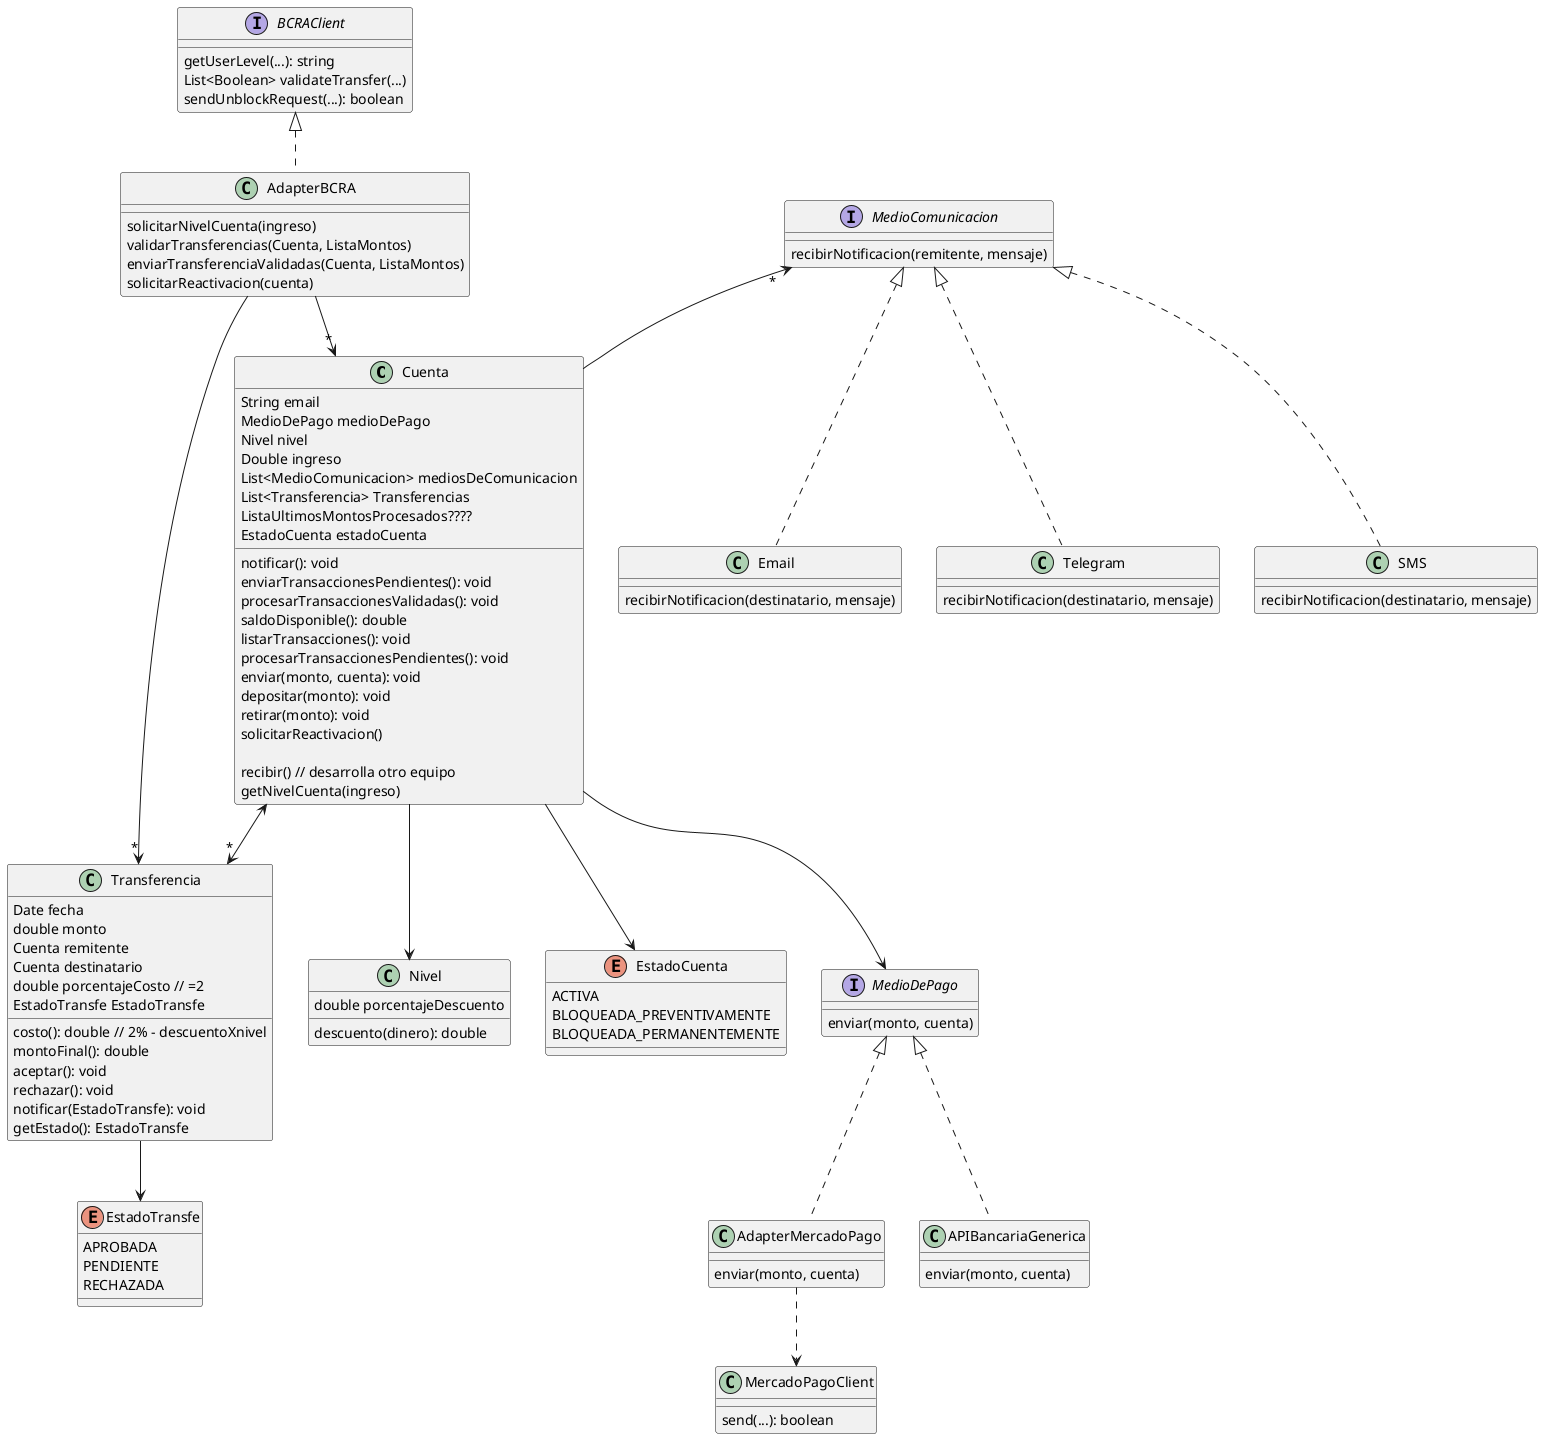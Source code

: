 @startuml
class Cuenta{
    String email
    MedioDePago medioDePago
    Nivel nivel
    Double ingreso
    List<MedioComunicacion> mediosDeComunicacion
    List<Transferencia> Transferencias
    ListaUltimosMontosProcesados????
    EstadoCuenta estadoCuenta
    notificar(): void
    enviarTransaccionesPendientes(): void
    procesarTransaccionesValidadas(): void
    saldoDisponible(): double
    listarTransacciones(): void
    procesarTransaccionesPendientes(): void
    enviar(monto, cuenta): void
    depositar(monto): void
    retirar(monto): void
    solicitarReactivacion()

    recibir() // desarrolla otro equipo


    getNivelCuenta(ingreso)
}

Cuenta --> MedioDePago
Cuenta <-->"*" Transferencia
Cuenta --> Nivel
Cuenta --> EstadoCuenta

'se crearán 3 instancias, 1 por cada nivel con su respectivo porcentaje
class Nivel{
    double porcentajeDescuento
    descuento(dinero): double
}

interface MedioDePago{
    enviar(monto, cuenta)
}

class APIBancariaGenerica implements MedioDePago {
    enviar(monto, cuenta)
}

class AdapterMercadoPago implements MedioDePago{
    enviar(monto, cuenta)
}
AdapterMercadoPago ..> MercadoPagoClient

class MercadoPagoClient{
    send(...): boolean
}

class Transferencia{
    Date fecha
    double monto
    Cuenta remitente
    Cuenta destinatario
    double porcentajeCosto // =2
    EstadoTransfe EstadoTransfe

    costo(): double // 2% - descuentoXnivel
    montoFinal(): double
    aceptar(): void
    rechazar(): void
    notificar(EstadoTransfe): void
    getEstado(): EstadoTransfe
}

Transferencia --> EstadoTransfe

enum EstadoTransfe{
    APROBADA
    PENDIENTE
    RECHAZADA
}

enum EstadoCuenta{
ACTIVA
BLOQUEADA_PREVENTIVAMENTE
BLOQUEADA_PERMANENTEMENTE
}

interface BCRAClient{
    getUserLevel(...): string
    List<Boolean> validateTransfer(...)
    sendUnblockRequest(...): boolean
}

class AdapterBCRA implements BCRAClient{
    solicitarNivelCuenta(ingreso)
    validarTransferencias(Cuenta, ListaMontos)
    enviarTransferenciaValidadas(Cuenta, ListaMontos)
    solicitarReactivacion(cuenta)
}

AdapterBCRA -->"*" Transferencia
AdapterBCRA -->"*" Cuenta

MedioComunicacion "*"<-- Cuenta

interface MedioComunicacion{
    recibirNotificacion(remitente, mensaje)
}

class Telegram implements MedioComunicacion{
    recibirNotificacion(destinatario, mensaje)
}
class SMS implements MedioComunicacion{
    recibirNotificacion(destinatario, mensaje)
}
class Email implements MedioComunicacion{
    recibirNotificacion(destinatario, mensaje)
}

@enduml